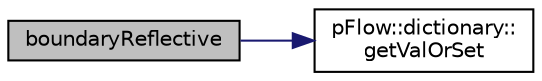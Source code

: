 digraph "boundaryReflective"
{
 // LATEX_PDF_SIZE
  edge [fontname="Helvetica",fontsize="10",labelfontname="Helvetica",labelfontsize="10"];
  node [fontname="Helvetica",fontsize="10",shape=record];
  rankdir="LR";
  Node1 [label="boundaryReflective",height=0.2,width=0.4,color="black", fillcolor="grey75", style="filled", fontcolor="black",tooltip=" "];
  Node1 -> Node2 [color="midnightblue",fontsize="10",style="solid",fontname="Helvetica"];
  Node2 [label="pFlow::dictionary::\lgetValOrSet",height=0.2,width=0.4,color="black", fillcolor="white", style="filled",URL="$classpFlow_1_1dictionary.html#a5585dc9a8b971fbfe2c99fdb75c5d647",tooltip="get the value of data entry or if not found, set the value to setVal"];
}
